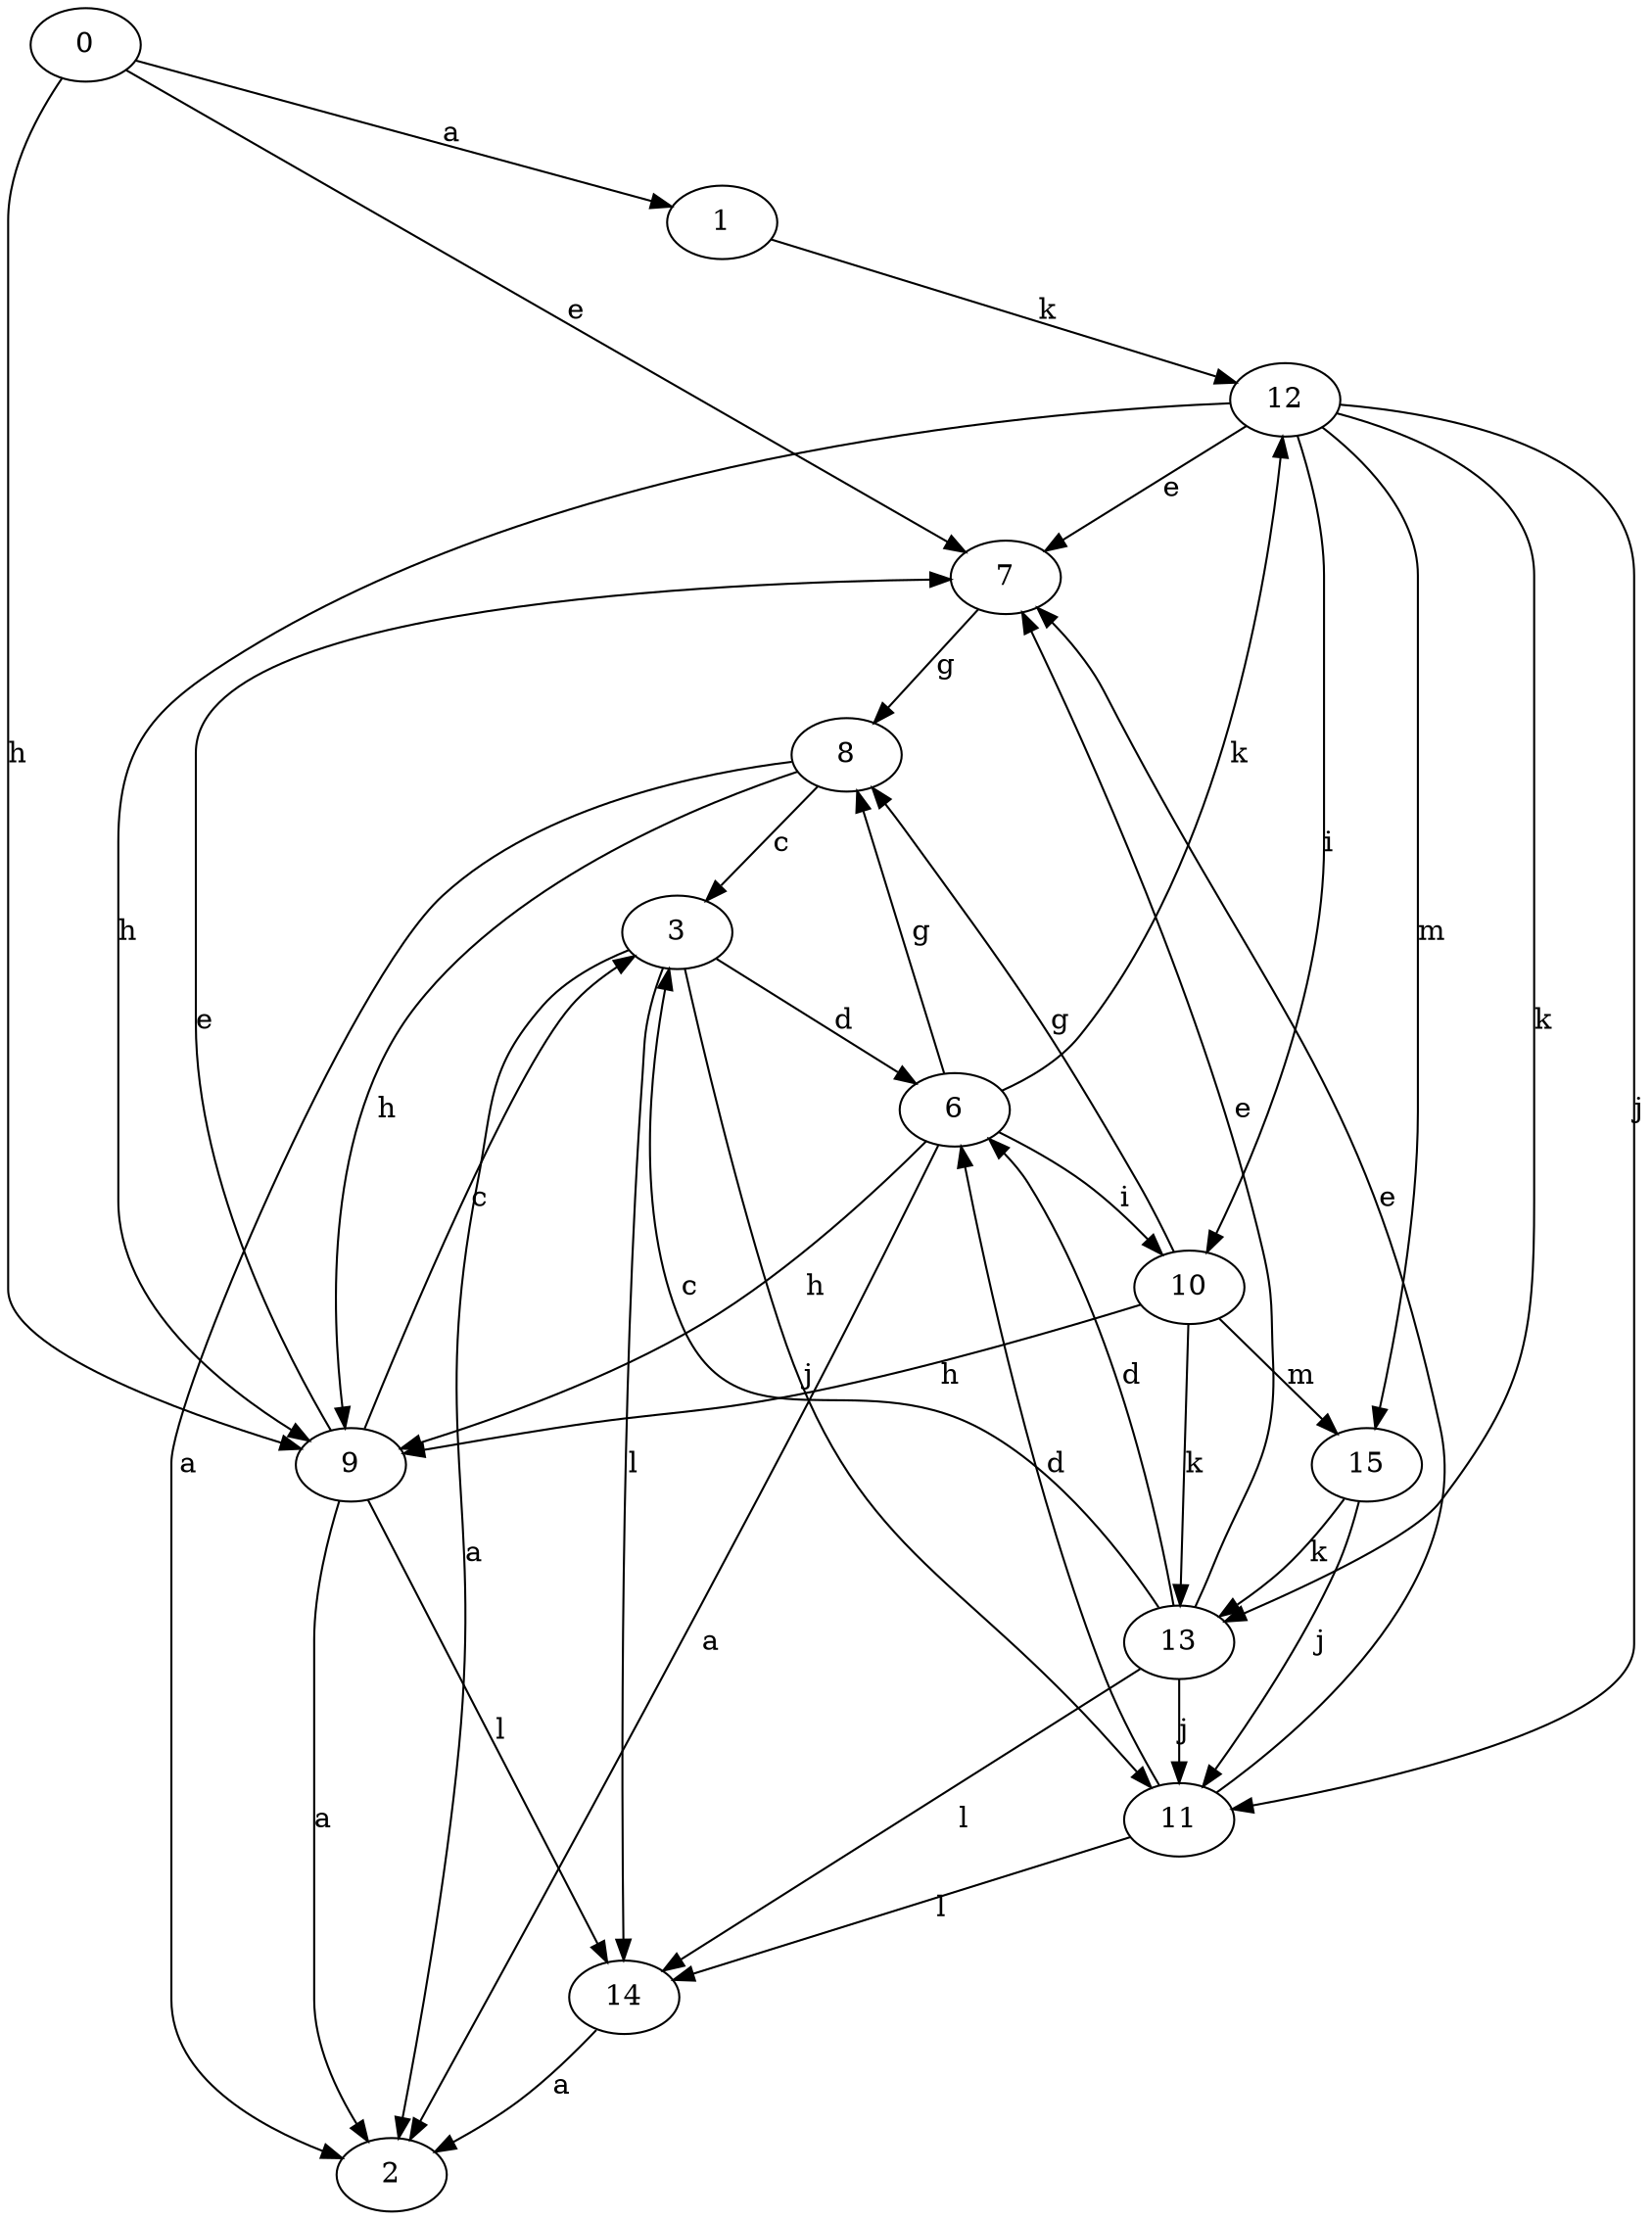 strict digraph  {
1;
2;
3;
0;
6;
7;
8;
9;
10;
11;
12;
13;
14;
15;
1 -> 12  [label=k];
3 -> 2  [label=a];
3 -> 6  [label=d];
3 -> 11  [label=j];
3 -> 14  [label=l];
0 -> 1  [label=a];
0 -> 7  [label=e];
0 -> 9  [label=h];
6 -> 2  [label=a];
6 -> 8  [label=g];
6 -> 9  [label=h];
6 -> 10  [label=i];
6 -> 12  [label=k];
7 -> 8  [label=g];
8 -> 2  [label=a];
8 -> 3  [label=c];
8 -> 9  [label=h];
9 -> 2  [label=a];
9 -> 3  [label=c];
9 -> 7  [label=e];
9 -> 14  [label=l];
10 -> 8  [label=g];
10 -> 9  [label=h];
10 -> 13  [label=k];
10 -> 15  [label=m];
11 -> 6  [label=d];
11 -> 7  [label=e];
11 -> 14  [label=l];
12 -> 7  [label=e];
12 -> 9  [label=h];
12 -> 10  [label=i];
12 -> 11  [label=j];
12 -> 13  [label=k];
12 -> 15  [label=m];
13 -> 3  [label=c];
13 -> 6  [label=d];
13 -> 7  [label=e];
13 -> 11  [label=j];
13 -> 14  [label=l];
14 -> 2  [label=a];
15 -> 11  [label=j];
15 -> 13  [label=k];
}
